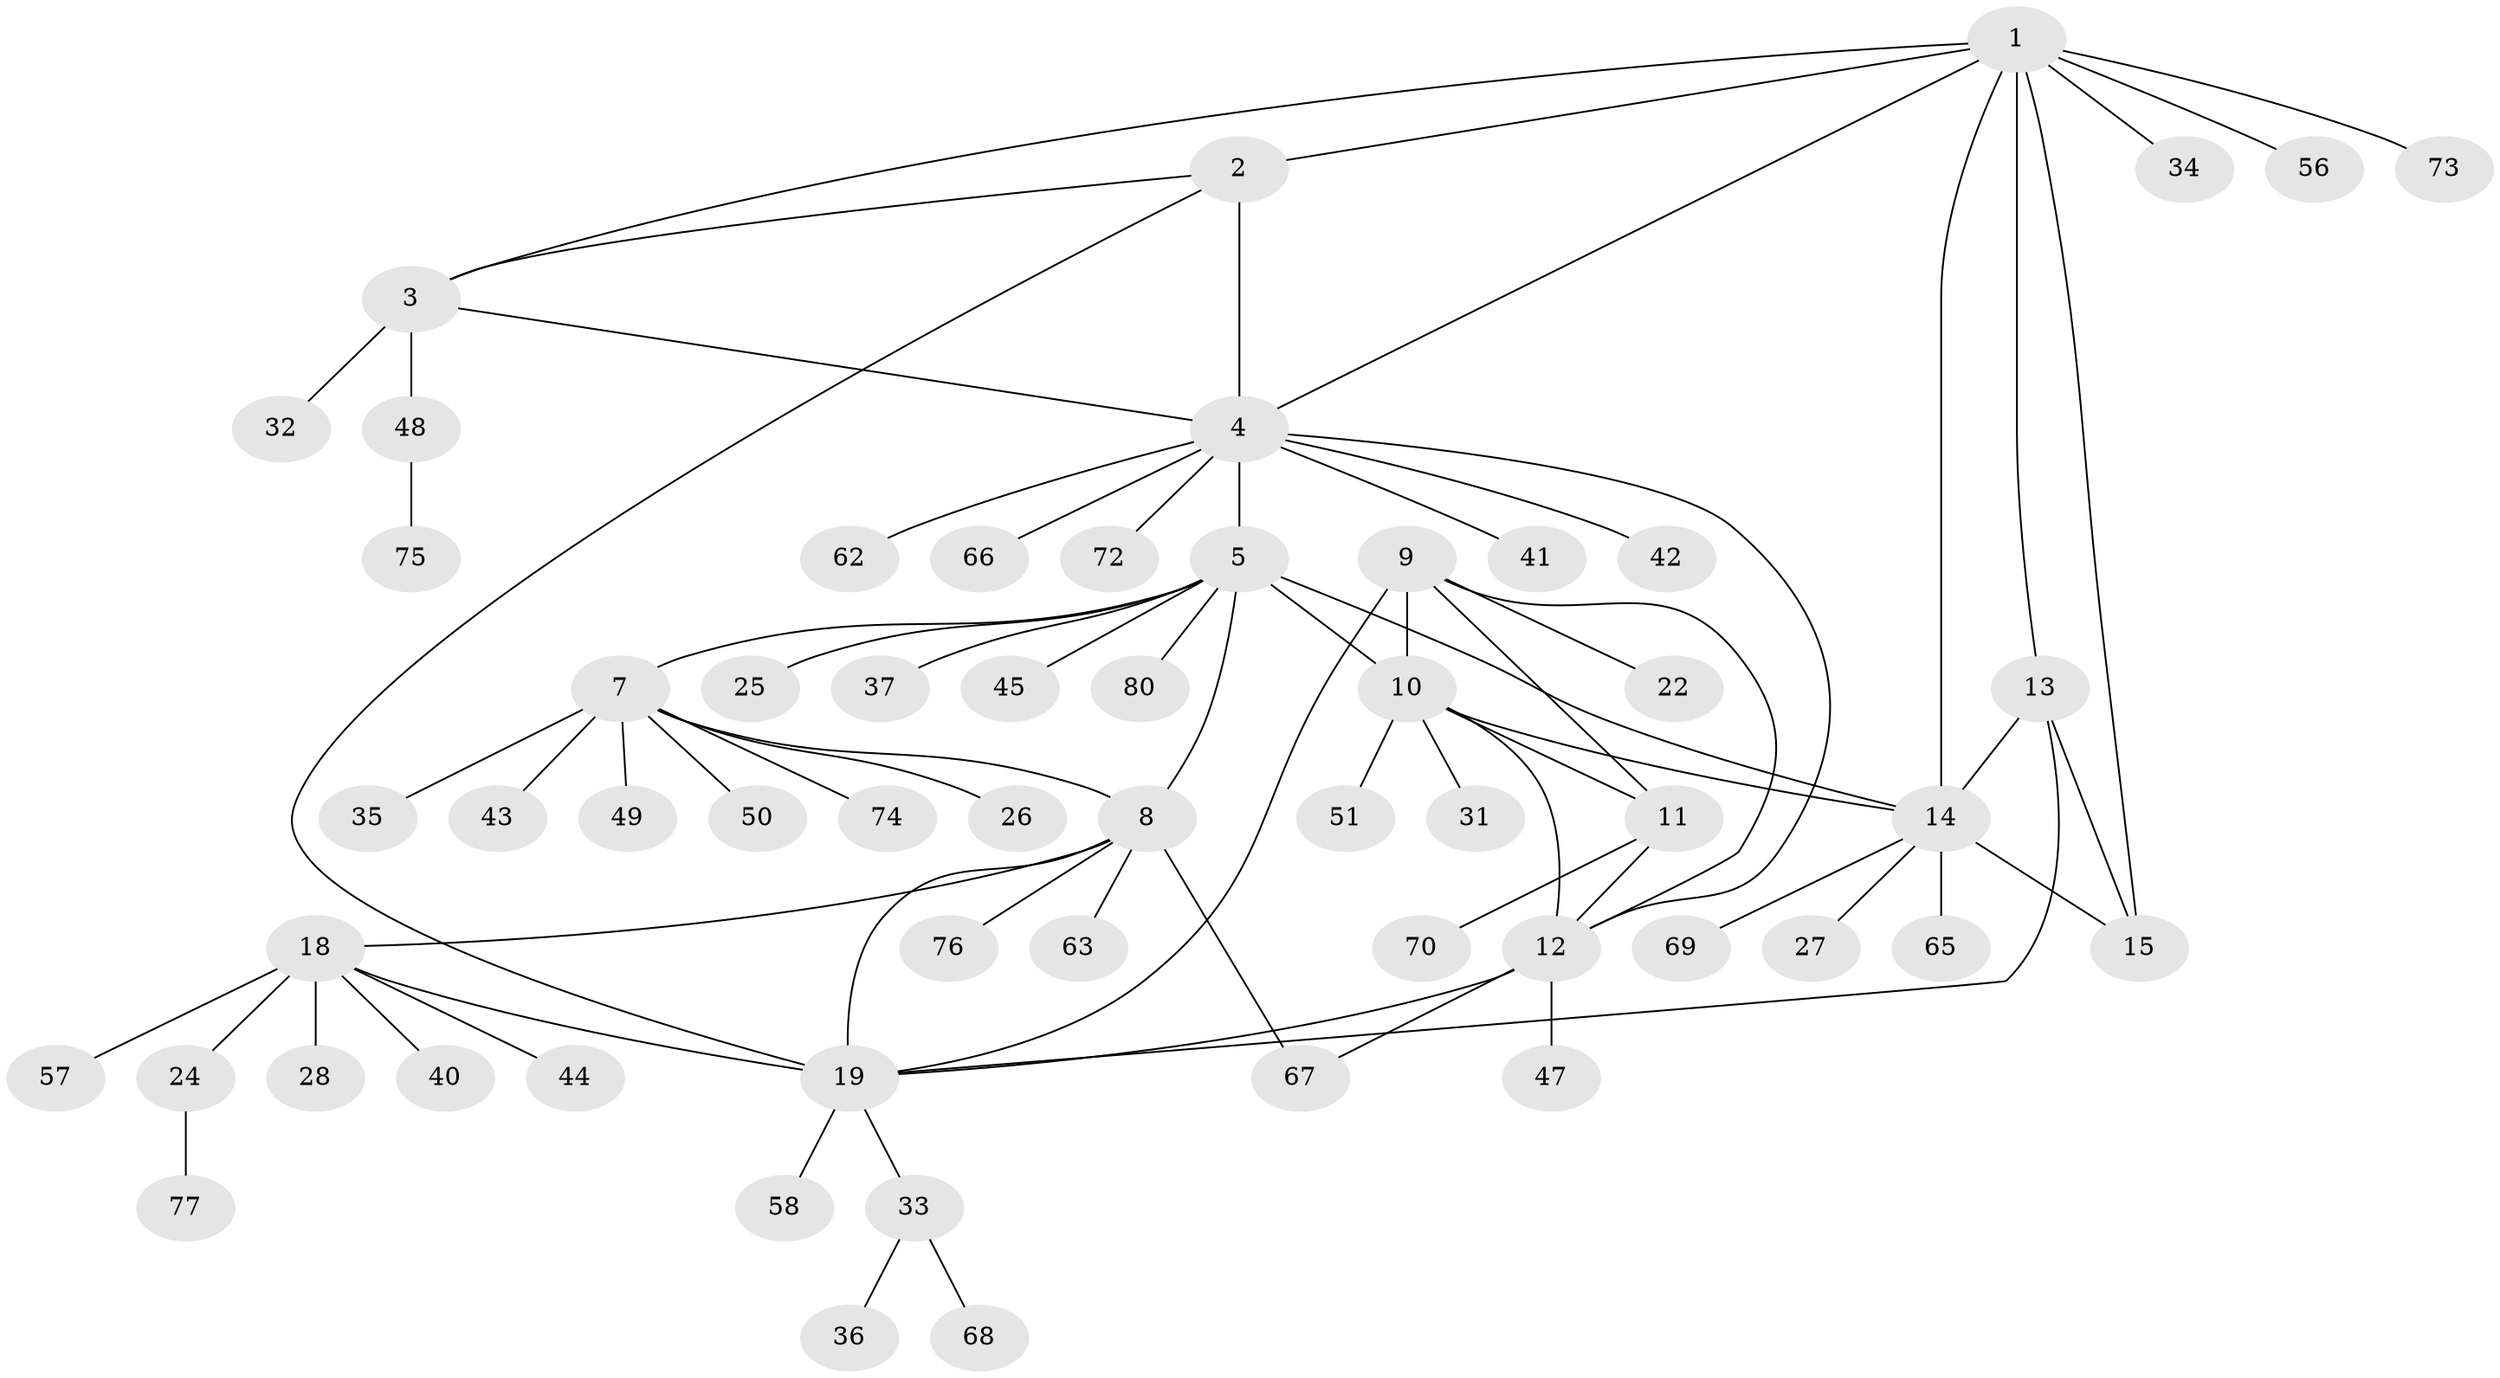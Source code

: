 // Generated by graph-tools (version 1.1) at 2025/24/03/03/25 07:24:16]
// undirected, 58 vertices, 76 edges
graph export_dot {
graph [start="1"]
  node [color=gray90,style=filled];
  1 [super="+16"];
  2 [super="+64"];
  3 [super="+39"];
  4 [super="+21"];
  5 [super="+6"];
  7 [super="+78"];
  8 [super="+17"];
  9;
  10 [super="+30"];
  11 [super="+61"];
  12 [super="+52"];
  13 [super="+55"];
  14 [super="+29"];
  15 [super="+53"];
  18 [super="+23"];
  19 [super="+20"];
  22;
  24 [super="+46"];
  25 [super="+60"];
  26;
  27;
  28;
  31 [super="+38"];
  32;
  33;
  34;
  35;
  36;
  37;
  40;
  41;
  42;
  43;
  44;
  45 [super="+59"];
  47;
  48 [super="+71"];
  49 [super="+54"];
  50;
  51;
  56;
  57;
  58;
  62;
  63;
  65;
  66;
  67;
  68;
  69;
  70;
  72;
  73;
  74;
  75;
  76 [super="+79"];
  77;
  80;
  1 -- 2 [weight=2];
  1 -- 3;
  1 -- 4;
  1 -- 34 [weight=2];
  1 -- 56;
  1 -- 73;
  1 -- 13;
  1 -- 14;
  1 -- 15;
  2 -- 3;
  2 -- 4;
  2 -- 19;
  3 -- 4;
  3 -- 32;
  3 -- 48;
  4 -- 5;
  4 -- 12;
  4 -- 41;
  4 -- 42;
  4 -- 62;
  4 -- 72;
  4 -- 66;
  5 -- 7 [weight=2];
  5 -- 8 [weight=2];
  5 -- 10;
  5 -- 14;
  5 -- 25;
  5 -- 37;
  5 -- 45;
  5 -- 80;
  7 -- 8;
  7 -- 26;
  7 -- 35;
  7 -- 43;
  7 -- 49;
  7 -- 50;
  7 -- 74;
  8 -- 63;
  8 -- 67;
  8 -- 76;
  8 -- 18;
  8 -- 19 [weight=2];
  9 -- 10;
  9 -- 11;
  9 -- 12;
  9 -- 22;
  9 -- 19;
  10 -- 11;
  10 -- 12;
  10 -- 14;
  10 -- 51;
  10 -- 31;
  11 -- 12;
  11 -- 70;
  12 -- 47;
  12 -- 67;
  12 -- 19;
  13 -- 14;
  13 -- 15;
  13 -- 19;
  14 -- 15;
  14 -- 27;
  14 -- 65;
  14 -- 69;
  18 -- 19 [weight=2];
  18 -- 24;
  18 -- 28;
  18 -- 44;
  18 -- 40;
  18 -- 57;
  19 -- 33;
  19 -- 58;
  24 -- 77;
  33 -- 36;
  33 -- 68;
  48 -- 75;
}
